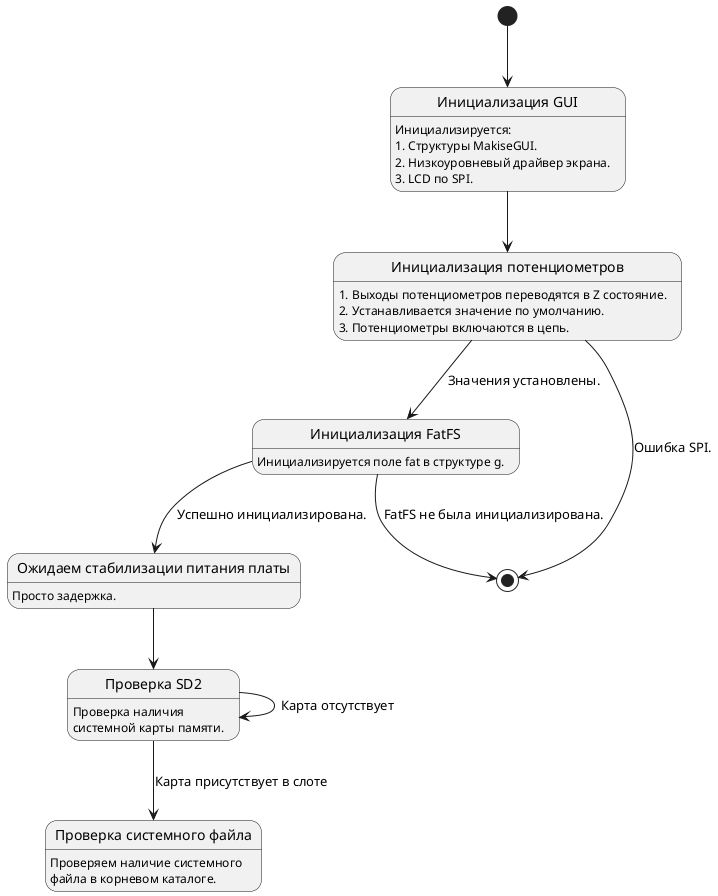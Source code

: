 @startuml

[*] --> gui_init

state "Инициализация GUI" as gui_init {
gui_init : Инициализируется:
gui_init : 1. Структуры MakiseGUI.
gui_init : 2. Низкоуровневый драйвер экрана.
gui_init : 3. LCD по SPI.
}

gui_init --> dp_init

state "Инициализация потенциометров" as dp_init {
dp_init : 1. Выходы потенциометров переводятся в Z состояние.
dp_init : 2. Устанавливается значение по умолчанию.
dp_init : 3. Потенциометры включаются в цепь.
}

dp_init --> fat_init : Значения установлены.
dp_init --> [*] : Ошибка SPI.

state "Инициализация FatFS" as fat_init {
fat_init : Инициализируется поле fat в структуре g.
}

fat_init --> waiting_for_food_stabilization : Успешно инициализирована.
fat_init --> [*] : FatFS не была инициализирована.

state "Ожидаем стабилизации питания платы" as waiting_for_food_stabilization {
waiting_for_food_stabilization : Просто задержка.
}

waiting_for_food_stabilization --> sd2_chack

state "Проверка SD2" as sd2_chack {
sd2_chack : Проверка наличия 
sd2_chack : системной карты памяти.
}

sd2_chack --> sd2_chack : Карта отсутствует
sd2_chack --> step_sd2_track_file_open : Карта присутствует в слоте

state "Проверка системного файла" as step_sd2_track_file_open {
step_sd2_track_file_open : Проверяем наличие системного 
step_sd2_track_file_open : файла в корневом каталоге.
}

@enduml
